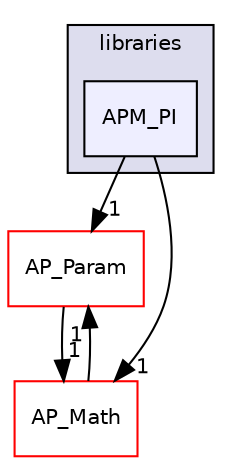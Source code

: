 digraph "libraries/APM_PI" {
  compound=true
  node [ fontsize="10", fontname="Helvetica"];
  edge [ labelfontsize="10", labelfontname="Helvetica"];
  subgraph clusterdir_bc0718b08fb2015b8e59c47b2805f60c {
    graph [ bgcolor="#ddddee", pencolor="black", label="libraries" fontname="Helvetica", fontsize="10", URL="dir_bc0718b08fb2015b8e59c47b2805f60c.html"]
  dir_9efc4aef0b7cae63c084bd361846c253 [shape=box, label="APM_PI", style="filled", fillcolor="#eeeeff", pencolor="black", URL="dir_9efc4aef0b7cae63c084bd361846c253.html"];
  }
  dir_200d929b8d5577e7f19dc05ce443c612 [shape=box label="AP_Param" fillcolor="white" style="filled" color="red" URL="dir_200d929b8d5577e7f19dc05ce443c612.html"];
  dir_93fb9127672489656ce87df72f6e986d [shape=box label="AP_Math" fillcolor="white" style="filled" color="red" URL="dir_93fb9127672489656ce87df72f6e986d.html"];
  dir_9efc4aef0b7cae63c084bd361846c253->dir_200d929b8d5577e7f19dc05ce443c612 [headlabel="1", labeldistance=1.5 headhref="dir_000152_000127.html"];
  dir_9efc4aef0b7cae63c084bd361846c253->dir_93fb9127672489656ce87df72f6e986d [headlabel="1", labeldistance=1.5 headhref="dir_000152_000095.html"];
  dir_200d929b8d5577e7f19dc05ce443c612->dir_93fb9127672489656ce87df72f6e986d [headlabel="1", labeldistance=1.5 headhref="dir_000127_000095.html"];
  dir_93fb9127672489656ce87df72f6e986d->dir_200d929b8d5577e7f19dc05ce443c612 [headlabel="1", labeldistance=1.5 headhref="dir_000095_000127.html"];
}
